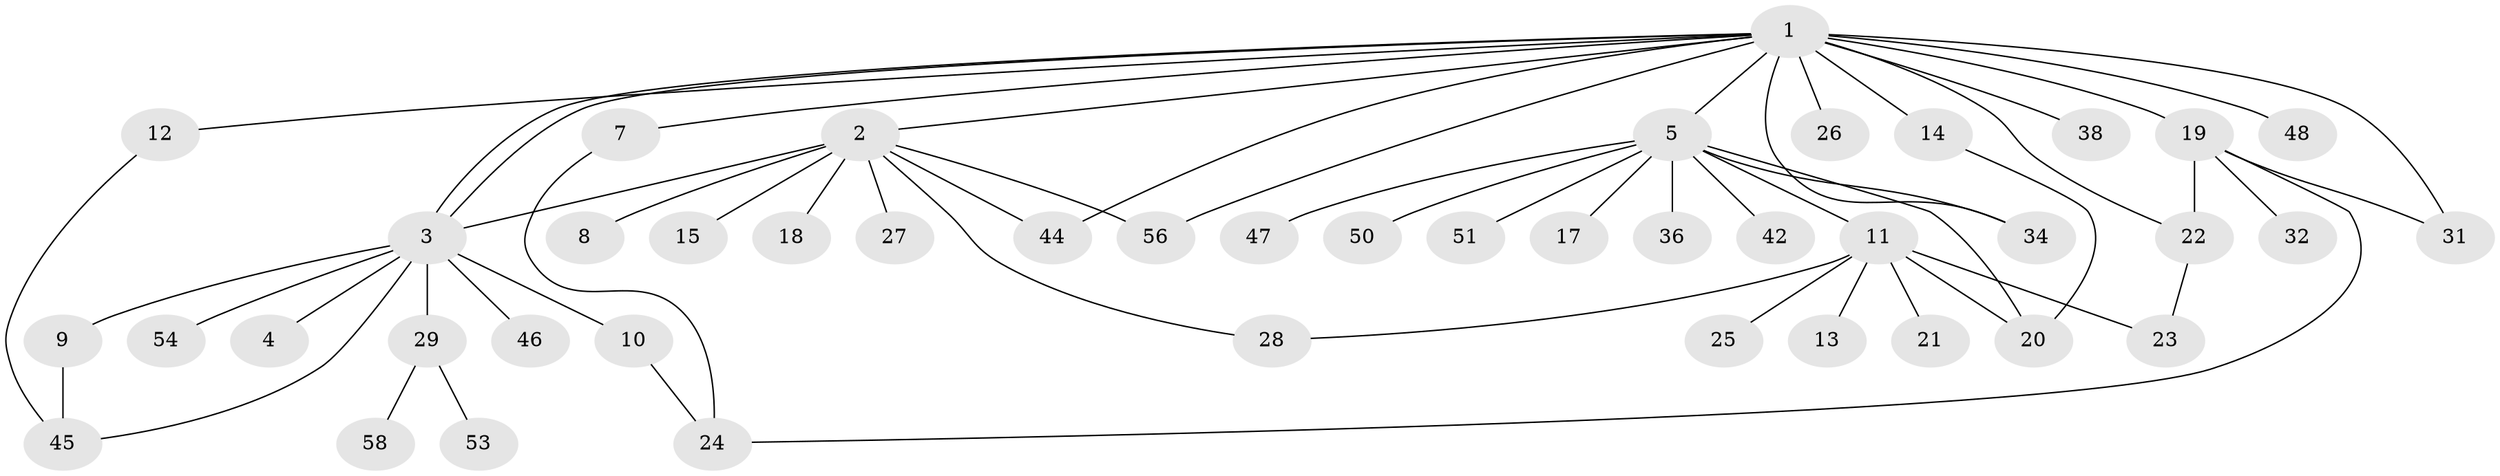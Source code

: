 // Generated by graph-tools (version 1.1) at 2025/23/03/03/25 07:23:49]
// undirected, 44 vertices, 58 edges
graph export_dot {
graph [start="1"]
  node [color=gray90,style=filled];
  1 [super="+6"];
  2 [super="+41"];
  3 [super="+33"];
  4;
  5 [super="+30"];
  7;
  8;
  9 [super="+39"];
  10 [super="+59"];
  11 [super="+16"];
  12;
  13;
  14 [super="+35"];
  15;
  17;
  18;
  19 [super="+37"];
  20;
  21;
  22 [super="+57"];
  23;
  24 [super="+49"];
  25;
  26;
  27 [super="+40"];
  28;
  29 [super="+43"];
  31;
  32;
  34;
  36;
  38 [super="+52"];
  42;
  44 [super="+55"];
  45;
  46;
  47;
  48;
  50;
  51;
  53;
  54;
  56;
  58;
  1 -- 2;
  1 -- 3;
  1 -- 3;
  1 -- 5;
  1 -- 7;
  1 -- 12;
  1 -- 14;
  1 -- 19 [weight=3];
  1 -- 26;
  1 -- 34;
  1 -- 38;
  1 -- 48;
  1 -- 56;
  1 -- 31;
  1 -- 22;
  1 -- 44;
  2 -- 3 [weight=2];
  2 -- 8;
  2 -- 15;
  2 -- 18;
  2 -- 27;
  2 -- 28;
  2 -- 44;
  2 -- 56;
  3 -- 4;
  3 -- 9;
  3 -- 10;
  3 -- 29;
  3 -- 45;
  3 -- 54;
  3 -- 46;
  5 -- 11 [weight=2];
  5 -- 17;
  5 -- 34;
  5 -- 36;
  5 -- 50;
  5 -- 51;
  5 -- 20;
  5 -- 42;
  5 -- 47;
  7 -- 24;
  9 -- 45;
  10 -- 24;
  11 -- 13;
  11 -- 20;
  11 -- 21;
  11 -- 23;
  11 -- 25;
  11 -- 28;
  12 -- 45;
  14 -- 20;
  19 -- 22;
  19 -- 31;
  19 -- 32;
  19 -- 24;
  22 -- 23;
  29 -- 53;
  29 -- 58;
}
